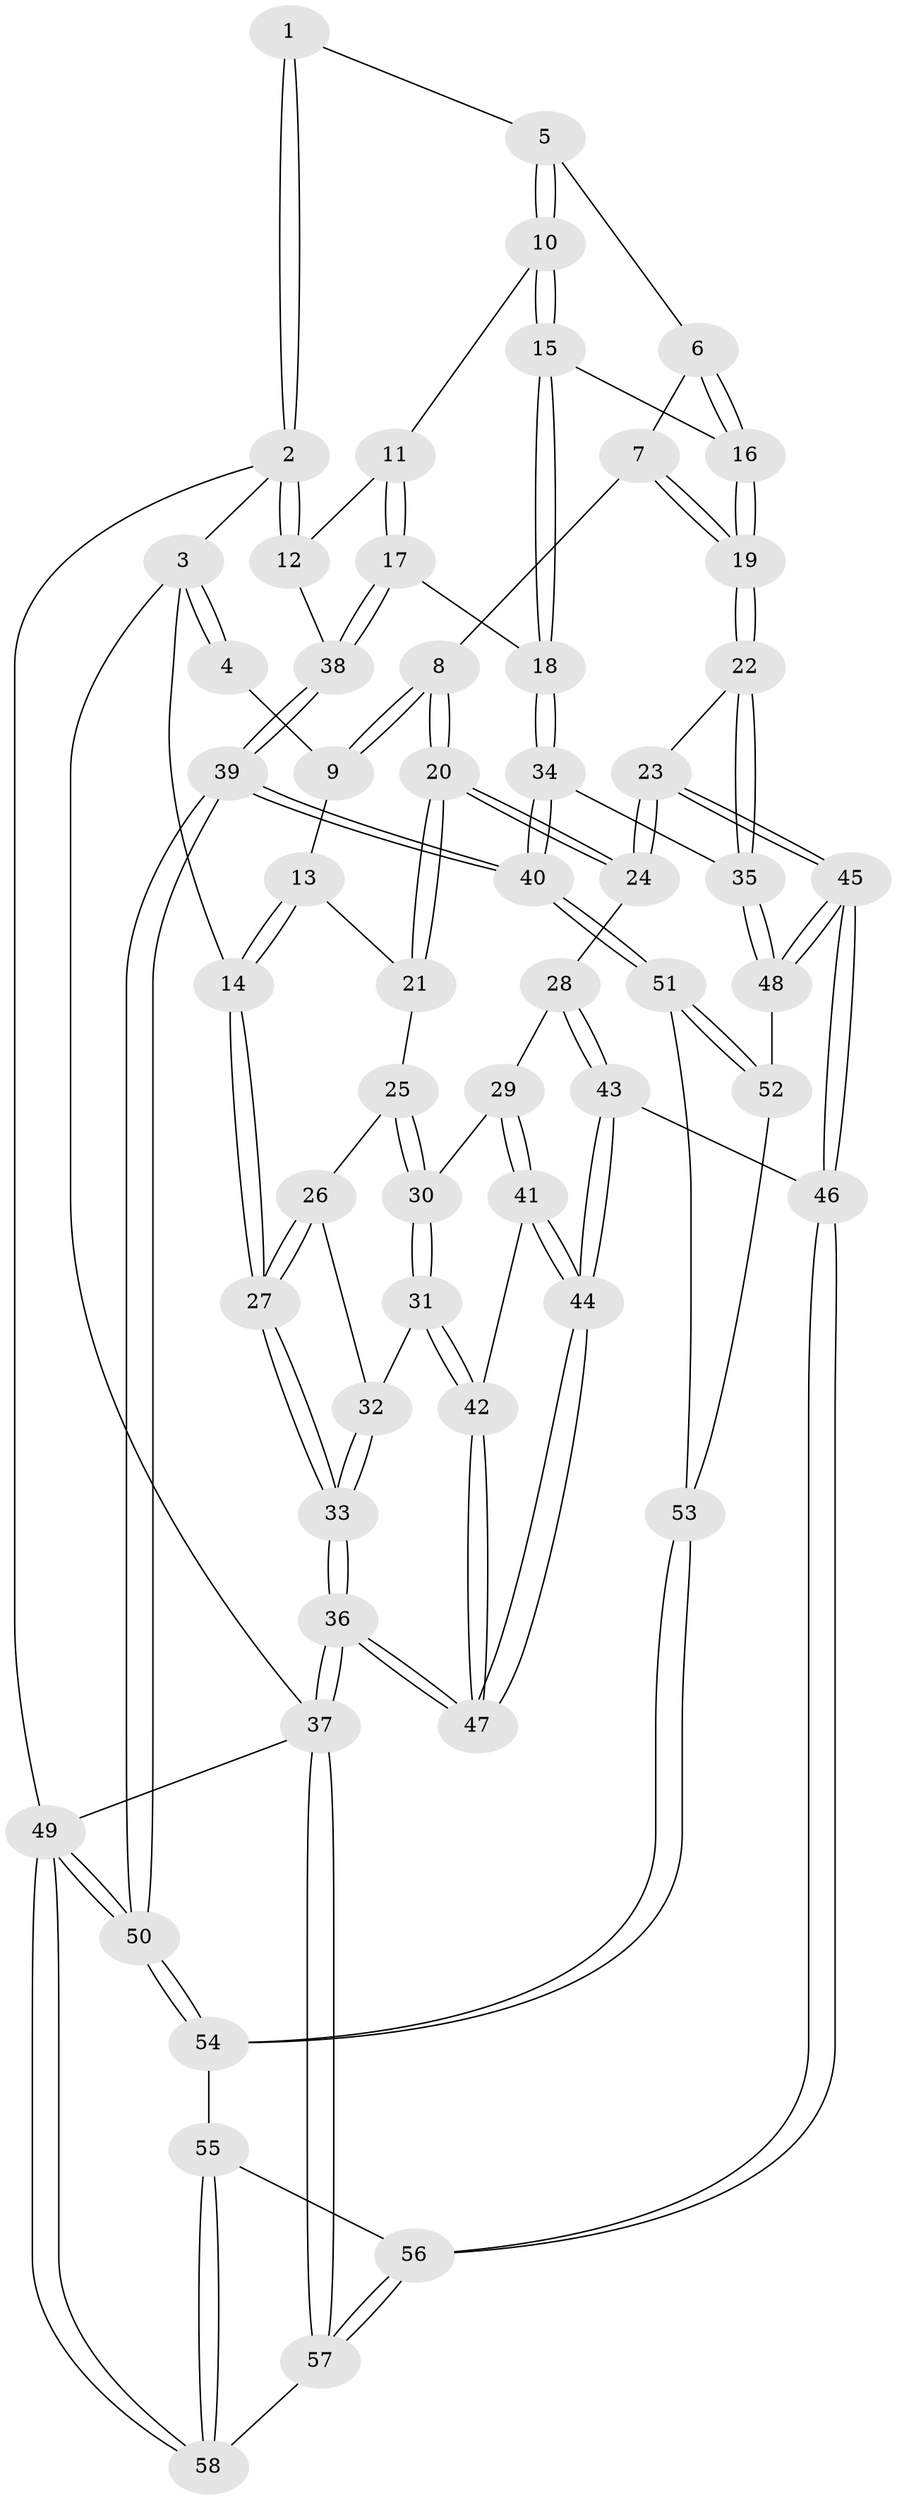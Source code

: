// coarse degree distribution, {4: 0.5757575757575758, 6: 0.06060606060606061, 5: 0.2727272727272727, 3: 0.09090909090909091}
// Generated by graph-tools (version 1.1) at 2025/24/03/03/25 07:24:34]
// undirected, 58 vertices, 142 edges
graph export_dot {
graph [start="1"]
  node [color=gray90,style=filled];
  1 [pos="+0.6837756680245277+0"];
  2 [pos="+1+0"];
  3 [pos="+0+0"];
  4 [pos="+0.3166095015484826+0"];
  5 [pos="+0.6919357802561993+0"];
  6 [pos="+0.6497526522804863+0.020217107071757067"];
  7 [pos="+0.4518975179906846+0.1769808720521878"];
  8 [pos="+0.39158551726121793+0.16695992370956744"];
  9 [pos="+0.31792663178562164+0"];
  10 [pos="+0.8756403466672652+0.10549800998449242"];
  11 [pos="+0.8911910532967281+0.11132277530256533"];
  12 [pos="+1+0.17071519124817214"];
  13 [pos="+0.15838134193738426+0.18893223950849466"];
  14 [pos="+0+0"];
  15 [pos="+0.7445077282342996+0.29549665594080243"];
  16 [pos="+0.6674255786397708+0.2845775211667021"];
  17 [pos="+0.9037070140270325+0.3726024579923152"];
  18 [pos="+0.8681921708895779+0.3815590517606951"];
  19 [pos="+0.6191164932252183+0.3138439376397975"];
  20 [pos="+0.31512477649807924+0.3203620311637169"];
  21 [pos="+0.1655357343034019+0.22155458013181273"];
  22 [pos="+0.5506301640327084+0.4246369529571369"];
  23 [pos="+0.35462181766960926+0.39323832129669284"];
  24 [pos="+0.32448899594170827+0.37687519215775495"];
  25 [pos="+0.09348741602583732+0.29834428331217616"];
  26 [pos="+0.08857093838098874+0.29984266573023144"];
  27 [pos="+0+0.10839256220130705"];
  28 [pos="+0.3096659805195776+0.3870152451759272"];
  29 [pos="+0.3071587134173412+0.38848304981524223"];
  30 [pos="+0.1698528098253585+0.3921973471210491"];
  31 [pos="+0.08488791253696873+0.45985038156088626"];
  32 [pos="+0.047555664240614415+0.370505760966702"];
  33 [pos="+0+0.3621977484298851"];
  34 [pos="+0.8098613809533172+0.5607813812949924"];
  35 [pos="+0.5921338734796393+0.5647977577891956"];
  36 [pos="+0+0.9147311743357549"];
  37 [pos="+0+1"];
  38 [pos="+1+0.3457398430804558"];
  39 [pos="+1+1"];
  40 [pos="+1+0.8868469422203069"];
  41 [pos="+0.24393470162822947+0.48131423579080096"];
  42 [pos="+0.06622222208784154+0.5323276477152441"];
  43 [pos="+0.295574900682259+0.7370158618275017"];
  44 [pos="+0.24238340449334822+0.7426606062387713"];
  45 [pos="+0.3779255089585396+0.711203741552393"];
  46 [pos="+0.3585572024387735+0.7338379275405383"];
  47 [pos="+0+0.8920865008648109"];
  48 [pos="+0.587467170248476+0.574645367739658"];
  49 [pos="+1+1"];
  50 [pos="+1+1"];
  51 [pos="+0.7802178657879976+0.7674129600608768"];
  52 [pos="+0.5899425868460898+0.5810692855271373"];
  53 [pos="+0.6263952056413821+0.7410756906645635"];
  54 [pos="+0.5975026962032551+0.8348502224925184"];
  55 [pos="+0.5029834127231768+0.8638759917234375"];
  56 [pos="+0.4057083868595399+0.7912777642681201"];
  57 [pos="+0.3133261569691589+1"];
  58 [pos="+0.5262023068861621+1"];
  1 -- 2;
  1 -- 2;
  1 -- 5;
  2 -- 3;
  2 -- 12;
  2 -- 12;
  2 -- 49;
  3 -- 4;
  3 -- 4;
  3 -- 14;
  3 -- 37;
  4 -- 9;
  5 -- 6;
  5 -- 10;
  5 -- 10;
  6 -- 7;
  6 -- 16;
  6 -- 16;
  7 -- 8;
  7 -- 19;
  7 -- 19;
  8 -- 9;
  8 -- 9;
  8 -- 20;
  8 -- 20;
  9 -- 13;
  10 -- 11;
  10 -- 15;
  10 -- 15;
  11 -- 12;
  11 -- 17;
  11 -- 17;
  12 -- 38;
  13 -- 14;
  13 -- 14;
  13 -- 21;
  14 -- 27;
  14 -- 27;
  15 -- 16;
  15 -- 18;
  15 -- 18;
  16 -- 19;
  16 -- 19;
  17 -- 18;
  17 -- 38;
  17 -- 38;
  18 -- 34;
  18 -- 34;
  19 -- 22;
  19 -- 22;
  20 -- 21;
  20 -- 21;
  20 -- 24;
  20 -- 24;
  21 -- 25;
  22 -- 23;
  22 -- 35;
  22 -- 35;
  23 -- 24;
  23 -- 24;
  23 -- 45;
  23 -- 45;
  24 -- 28;
  25 -- 26;
  25 -- 30;
  25 -- 30;
  26 -- 27;
  26 -- 27;
  26 -- 32;
  27 -- 33;
  27 -- 33;
  28 -- 29;
  28 -- 43;
  28 -- 43;
  29 -- 30;
  29 -- 41;
  29 -- 41;
  30 -- 31;
  30 -- 31;
  31 -- 32;
  31 -- 42;
  31 -- 42;
  32 -- 33;
  32 -- 33;
  33 -- 36;
  33 -- 36;
  34 -- 35;
  34 -- 40;
  34 -- 40;
  35 -- 48;
  35 -- 48;
  36 -- 37;
  36 -- 37;
  36 -- 47;
  36 -- 47;
  37 -- 57;
  37 -- 57;
  37 -- 49;
  38 -- 39;
  38 -- 39;
  39 -- 40;
  39 -- 40;
  39 -- 50;
  39 -- 50;
  40 -- 51;
  40 -- 51;
  41 -- 42;
  41 -- 44;
  41 -- 44;
  42 -- 47;
  42 -- 47;
  43 -- 44;
  43 -- 44;
  43 -- 46;
  44 -- 47;
  44 -- 47;
  45 -- 46;
  45 -- 46;
  45 -- 48;
  45 -- 48;
  46 -- 56;
  46 -- 56;
  48 -- 52;
  49 -- 50;
  49 -- 50;
  49 -- 58;
  49 -- 58;
  50 -- 54;
  50 -- 54;
  51 -- 52;
  51 -- 52;
  51 -- 53;
  52 -- 53;
  53 -- 54;
  53 -- 54;
  54 -- 55;
  55 -- 56;
  55 -- 58;
  55 -- 58;
  56 -- 57;
  56 -- 57;
  57 -- 58;
}
